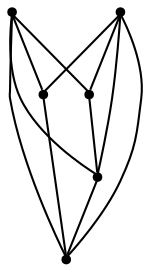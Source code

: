 graph {
  node [shape=point,comment="{\"directed\":false,\"doi\":\"10.1007/978-3-642-00219-9_39\",\"figure\":\"3 (3)\"}"]

  v0 [pos="1350.9337722423463,824.6413438276812"]
  v1 [pos="1257.464200112986,885.234404407848"]
  v2 [pos="1242.8617427382358,768.1332744251599"]
  v3 [pos="1163.9989545245503,830.0851154674183"]
  v4 [pos="1150.121956261923,739.5396082097835"]
  v5 [pos="1133.3260698895122,925.3989474209872"]

  v0 -- v1 [id="-4",pos="1350.9337722423463,824.6413438276812 1344.724931512877,835.0617983731357 1338.5204173243321,845.4822529185902 1322.9420704686363,855.5819019664418 1307.3638508641443,865.6812966086649 1282.4161251334256,875.455815263228 1269.9401626232059,880.3449826327238 1257.464200112986,885.234404407848 1257.464200112986,885.234404407848 1257.464200112986,885.234404407848"]
  v0 -- v2 [id="-6",pos="1350.9337722423463,824.6413438276812 1341.9770690208256,819.3728576660156 1333.0162937607874,814.1043715043502 1326.232023088322,805.0175112637608 1319.4436803773392,795.9309054287997 1314.8277702154114,783.0261799205434 1301.2968952267668,776.2447434858843 1287.761820948401,769.4589821555398 1265.3117818433184,768.7960010875356 1254.0866986651752,768.4668002041905 1250.5788999380065,768.3625733982434 1249.2634754153185,768.3234883460133 1242.8617427382358,768.1332744251599"]
  v2 -- v4 [id="-9",pos="1242.8617427382358,768.1332744251599 1245.1550639307775,755.4371615323154 1247.4525844130405,742.7448647238992 1243.9875341371048,734.5837865656073 1240.518284571448,726.4265244917436 1231.294735575831,722.8042971524326 1214.686671980037,724.3841561057352 1198.082553171557,725.9680855490946 1174.102318342342,732.753846879439 1162.110037657272,736.1468547474256 1150.121956261923,739.5396082097834 1162.110037657272,736.1468547474256 1162.110037657272,736.1468547474256 1150.121956261923,739.5396082097835 1150.121956261923,739.5396082097835 1150.121956261923,739.5396082097835"]
  v4 -- v5 [id="-11",pos="1150.121956261923,739.5396082097835 1141.5906538142713,748.2593611283736 1141.5906538142713,748.2593611283736 1141.5906538142713,748.2593611283736 1133.0634234051372,756.9793684525924 1116.00069125863,774.4188742897728 1107.3525722060092,794.4596776788885 1098.7003811148709,814.5002266623758 1098.4584765766942,837.137748302113 1104.1878347707348,859.3956967440519 1109.917065713572,881.6538995916194 1121.6257034656612,903.5241338556464 1127.4759503031885,914.4615406383168 1133.3260698895122,925.3989474209872 1133.3260698895122,925.3989474209872 1133.3260698895122,925.3989474209872"]
  v3 -- v4 [id="-14",pos="1163.9989545245503,830.0851154674183 1160.4421561307686,822.1321411132814 1160.4421561307686,822.1321411132814 1160.4421561307686,822.1321411132814 1156.8853577369866,814.1750962690875 1149.7716336982194,798.2610065806997 1147.4574433082757,783.1722087513317 1145.143252918332,768.0790860262784 1147.6325409645258,753.8115095658736 1148.8751489683639,746.6756860906428 1149.264776247601,744.4456617528742 1149.410886477315,743.609402626211 1150.121956261923,739.5396082097835"]
  v3 -- v2 [id="-15",pos="1163.9989545245503,830.0851154674183 1169.9116817030795,821.1109569202771 1169.9116817030795,821.1109569202771 1169.9116817030795,821.1109569202771 1175.8244088816089,812.1367983731358 1187.6498632386672,794.1844107887962 1200.7970758482465,783.8598671653054 1213.9402164193086,773.5353235418147 1228.4009159531704,770.8342989834873 1235.631329345703,769.4839139071379 1242.8617427382358,768.1332744251599 1242.8617427382358,768.1332744251599 1242.8617427382358,768.1332744251599"]
  v3 -- v1 [id="-16",pos="1163.9989545245503,830.0851154674183 1167.726651284861,838.433944979581 1167.726651284861,838.433944979581 1167.726651284861,838.433944979581 1171.4544752963752,846.7787040016868 1178.9099960682004,863.46796764027 1194.4882156726926,872.6588797829369 1210.0665625283884,881.8497919256038 1233.7674809655477,883.542098166726 1245.6180038097293,884.388251287287 1257.468399402707,885.2300795121627 1245.6180038097293,884.388251287287 1245.6180038097293,884.388251287287 1257.464200112986,885.234404407848 1257.464200112986,885.234404407848 1257.464200112986,885.234404407848"]
  v5 -- v0 [id="-21",pos="1133.3260698895122,925.3989474209872 1144.9597566826399,931.6720814098012 1144.9597566826399,931.6720814098012 1144.9597566826399,931.6720814098012 1156.5934434757676,937.9408905029297 1179.8564905210983,950.4830879905007 1206.1845100580258,955.2806693337182 1232.5082030540289,960.0782506769355 1261.888342710983,957.1355407714844 1284.8387335488962,952.6086470170455 1307.785052348292,948.0779371781783 1324.3014950774436,941.9673683860086 1336.3187169984328,931.4385370427913 1348.3401382091433,920.9140305952593 1355.8707371911337,905.9710071910512 1357.5554158765215,887.4350130948154 1359.244166600427,868.8992734042082 1355.0910690662472,846.7703086159447 1353.0144566735555,835.7079886696556 1350.9337722423463,824.6413438276812 1350.9337722423463,824.6413438276812 1350.9337722423463,824.6413438276812"]
  v1 -- v5 [id="-22",pos="1257.464200112986,885.234404407848 1236.777989941974,891.9242548162288 1236.777989941974,891.9242548162288 1236.777989941974,891.9242548162288 1216.0877077324444,898.6225006103516 1174.7068888109784,912.0105968128552 1154.0164793502452,918.7047721169213 1133.3260698895122,925.3989474209872 1133.3260698895122,925.3989474209872 1133.3260698895122,925.3989474209872"]
  v3 -- v5 [id="-25",pos="1163.9989545245503,830.0851154674183 1157.0687267214753,839.8886363636365 1150.1386261696039,849.6880867697977 1147.0863787983737,861.6672846013851 1144.0299321374227,873.6467368386009 1144.851338657113,887.8018660111861 1143.2043263280113,898.7891362970527 1141.557186747706,909.7723360928622 1137.4416283186092,917.5876770019532 1133.3260698895122,925.3989474209872"]
  v4 -- v0 [id="-26",pos="1150.121956261923,739.5396082097835 1154.6735866712966,737.1530111204495 1155.6088531937708,736.6626144582576 1158.1028972537017,735.3548900257458 1166.0880375352017,731.1699174360796 1182.0581908469976,722.796156172319 1203.2740205276843,718.7236308704723 1224.4939222468886,714.6513599742543 1250.9593730837798,714.8805794455789 1274.639549574741,715.8976931485264 1298.315526775981,716.9188773415306 1319.1977038006448,718.7279557661577 1333.2831395348837,726.3140772039241 1347.3685752691224,733.9001986416904 1354.6531976744186,747.2549677068538 1356.4628370418104,764.6072124134412 1358.272603660406,781.9551322243431 1354.6031879513762,803.3002732710405 1352.7684800968614,813.9708085493609 1350.9337722423463,824.6413438276812 1350.9337722423463,824.6413438276812 1350.9337722423463,824.6413438276812"]
}